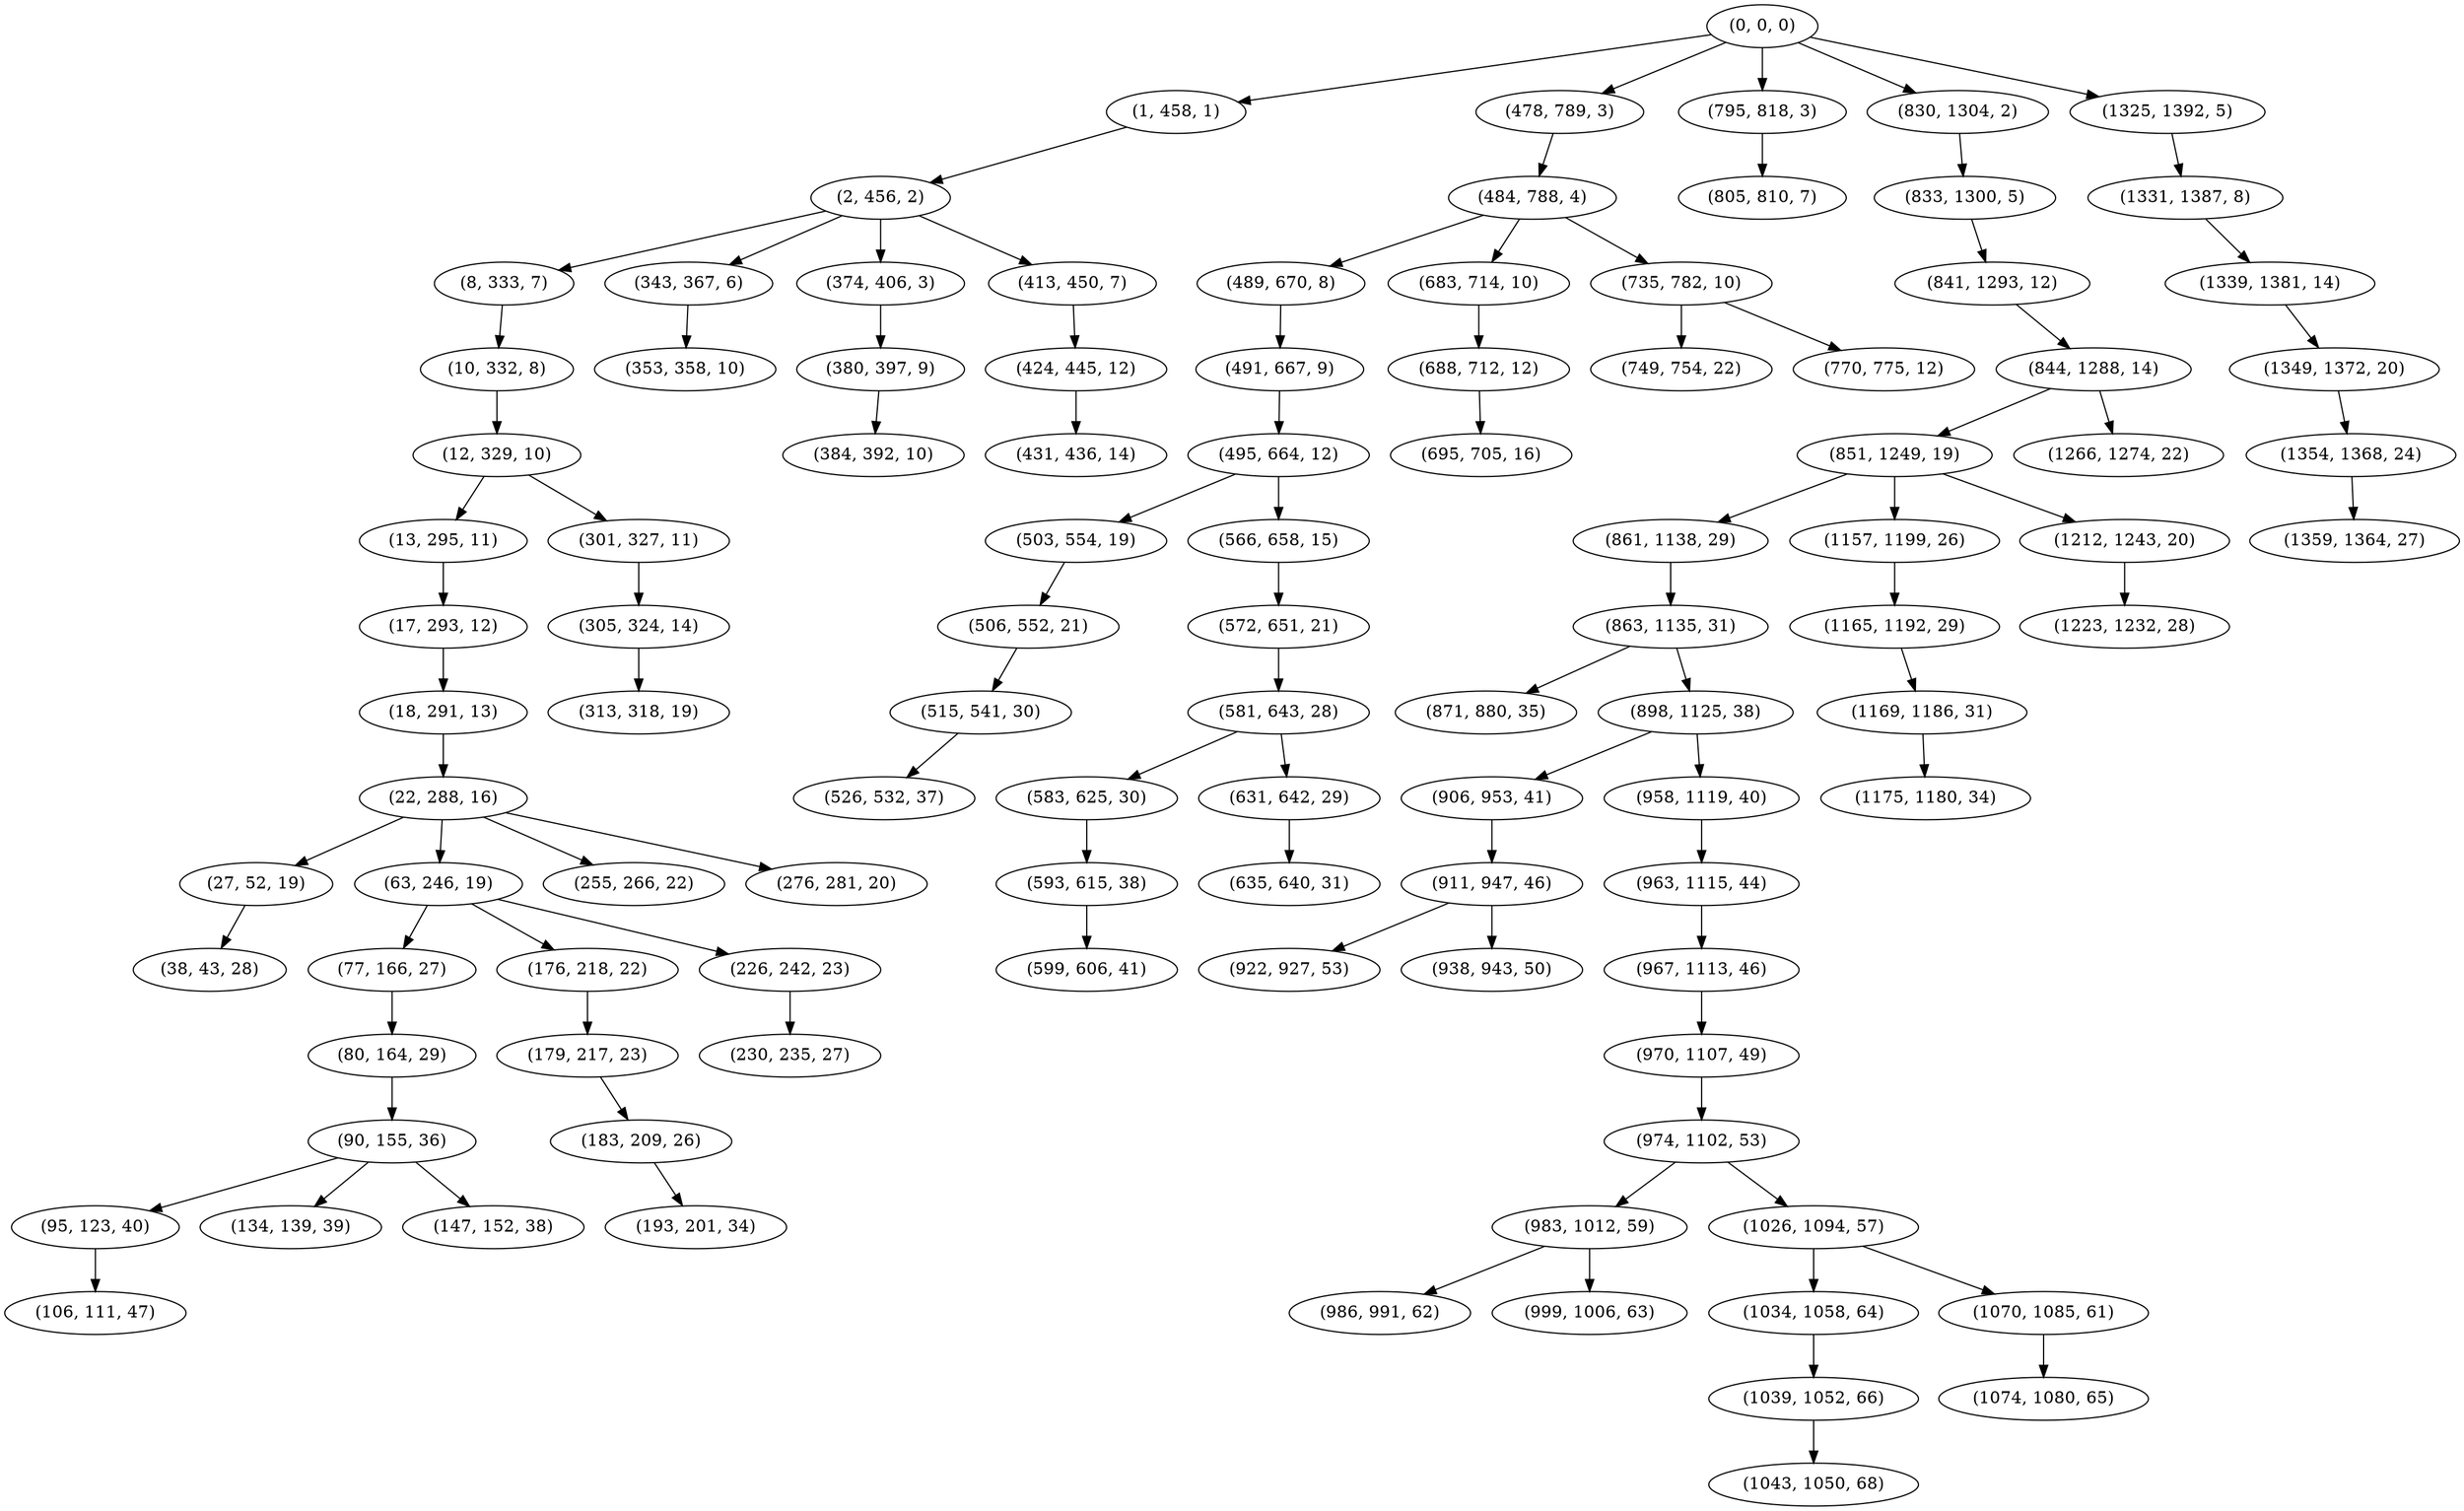 digraph tree {
    "(0, 0, 0)";
    "(1, 458, 1)";
    "(2, 456, 2)";
    "(8, 333, 7)";
    "(10, 332, 8)";
    "(12, 329, 10)";
    "(13, 295, 11)";
    "(17, 293, 12)";
    "(18, 291, 13)";
    "(22, 288, 16)";
    "(27, 52, 19)";
    "(38, 43, 28)";
    "(63, 246, 19)";
    "(77, 166, 27)";
    "(80, 164, 29)";
    "(90, 155, 36)";
    "(95, 123, 40)";
    "(106, 111, 47)";
    "(134, 139, 39)";
    "(147, 152, 38)";
    "(176, 218, 22)";
    "(179, 217, 23)";
    "(183, 209, 26)";
    "(193, 201, 34)";
    "(226, 242, 23)";
    "(230, 235, 27)";
    "(255, 266, 22)";
    "(276, 281, 20)";
    "(301, 327, 11)";
    "(305, 324, 14)";
    "(313, 318, 19)";
    "(343, 367, 6)";
    "(353, 358, 10)";
    "(374, 406, 3)";
    "(380, 397, 9)";
    "(384, 392, 10)";
    "(413, 450, 7)";
    "(424, 445, 12)";
    "(431, 436, 14)";
    "(478, 789, 3)";
    "(484, 788, 4)";
    "(489, 670, 8)";
    "(491, 667, 9)";
    "(495, 664, 12)";
    "(503, 554, 19)";
    "(506, 552, 21)";
    "(515, 541, 30)";
    "(526, 532, 37)";
    "(566, 658, 15)";
    "(572, 651, 21)";
    "(581, 643, 28)";
    "(583, 625, 30)";
    "(593, 615, 38)";
    "(599, 606, 41)";
    "(631, 642, 29)";
    "(635, 640, 31)";
    "(683, 714, 10)";
    "(688, 712, 12)";
    "(695, 705, 16)";
    "(735, 782, 10)";
    "(749, 754, 22)";
    "(770, 775, 12)";
    "(795, 818, 3)";
    "(805, 810, 7)";
    "(830, 1304, 2)";
    "(833, 1300, 5)";
    "(841, 1293, 12)";
    "(844, 1288, 14)";
    "(851, 1249, 19)";
    "(861, 1138, 29)";
    "(863, 1135, 31)";
    "(871, 880, 35)";
    "(898, 1125, 38)";
    "(906, 953, 41)";
    "(911, 947, 46)";
    "(922, 927, 53)";
    "(938, 943, 50)";
    "(958, 1119, 40)";
    "(963, 1115, 44)";
    "(967, 1113, 46)";
    "(970, 1107, 49)";
    "(974, 1102, 53)";
    "(983, 1012, 59)";
    "(986, 991, 62)";
    "(999, 1006, 63)";
    "(1026, 1094, 57)";
    "(1034, 1058, 64)";
    "(1039, 1052, 66)";
    "(1043, 1050, 68)";
    "(1070, 1085, 61)";
    "(1074, 1080, 65)";
    "(1157, 1199, 26)";
    "(1165, 1192, 29)";
    "(1169, 1186, 31)";
    "(1175, 1180, 34)";
    "(1212, 1243, 20)";
    "(1223, 1232, 28)";
    "(1266, 1274, 22)";
    "(1325, 1392, 5)";
    "(1331, 1387, 8)";
    "(1339, 1381, 14)";
    "(1349, 1372, 20)";
    "(1354, 1368, 24)";
    "(1359, 1364, 27)";
    "(0, 0, 0)" -> "(1, 458, 1)";
    "(0, 0, 0)" -> "(478, 789, 3)";
    "(0, 0, 0)" -> "(795, 818, 3)";
    "(0, 0, 0)" -> "(830, 1304, 2)";
    "(0, 0, 0)" -> "(1325, 1392, 5)";
    "(1, 458, 1)" -> "(2, 456, 2)";
    "(2, 456, 2)" -> "(8, 333, 7)";
    "(2, 456, 2)" -> "(343, 367, 6)";
    "(2, 456, 2)" -> "(374, 406, 3)";
    "(2, 456, 2)" -> "(413, 450, 7)";
    "(8, 333, 7)" -> "(10, 332, 8)";
    "(10, 332, 8)" -> "(12, 329, 10)";
    "(12, 329, 10)" -> "(13, 295, 11)";
    "(12, 329, 10)" -> "(301, 327, 11)";
    "(13, 295, 11)" -> "(17, 293, 12)";
    "(17, 293, 12)" -> "(18, 291, 13)";
    "(18, 291, 13)" -> "(22, 288, 16)";
    "(22, 288, 16)" -> "(27, 52, 19)";
    "(22, 288, 16)" -> "(63, 246, 19)";
    "(22, 288, 16)" -> "(255, 266, 22)";
    "(22, 288, 16)" -> "(276, 281, 20)";
    "(27, 52, 19)" -> "(38, 43, 28)";
    "(63, 246, 19)" -> "(77, 166, 27)";
    "(63, 246, 19)" -> "(176, 218, 22)";
    "(63, 246, 19)" -> "(226, 242, 23)";
    "(77, 166, 27)" -> "(80, 164, 29)";
    "(80, 164, 29)" -> "(90, 155, 36)";
    "(90, 155, 36)" -> "(95, 123, 40)";
    "(90, 155, 36)" -> "(134, 139, 39)";
    "(90, 155, 36)" -> "(147, 152, 38)";
    "(95, 123, 40)" -> "(106, 111, 47)";
    "(176, 218, 22)" -> "(179, 217, 23)";
    "(179, 217, 23)" -> "(183, 209, 26)";
    "(183, 209, 26)" -> "(193, 201, 34)";
    "(226, 242, 23)" -> "(230, 235, 27)";
    "(301, 327, 11)" -> "(305, 324, 14)";
    "(305, 324, 14)" -> "(313, 318, 19)";
    "(343, 367, 6)" -> "(353, 358, 10)";
    "(374, 406, 3)" -> "(380, 397, 9)";
    "(380, 397, 9)" -> "(384, 392, 10)";
    "(413, 450, 7)" -> "(424, 445, 12)";
    "(424, 445, 12)" -> "(431, 436, 14)";
    "(478, 789, 3)" -> "(484, 788, 4)";
    "(484, 788, 4)" -> "(489, 670, 8)";
    "(484, 788, 4)" -> "(683, 714, 10)";
    "(484, 788, 4)" -> "(735, 782, 10)";
    "(489, 670, 8)" -> "(491, 667, 9)";
    "(491, 667, 9)" -> "(495, 664, 12)";
    "(495, 664, 12)" -> "(503, 554, 19)";
    "(495, 664, 12)" -> "(566, 658, 15)";
    "(503, 554, 19)" -> "(506, 552, 21)";
    "(506, 552, 21)" -> "(515, 541, 30)";
    "(515, 541, 30)" -> "(526, 532, 37)";
    "(566, 658, 15)" -> "(572, 651, 21)";
    "(572, 651, 21)" -> "(581, 643, 28)";
    "(581, 643, 28)" -> "(583, 625, 30)";
    "(581, 643, 28)" -> "(631, 642, 29)";
    "(583, 625, 30)" -> "(593, 615, 38)";
    "(593, 615, 38)" -> "(599, 606, 41)";
    "(631, 642, 29)" -> "(635, 640, 31)";
    "(683, 714, 10)" -> "(688, 712, 12)";
    "(688, 712, 12)" -> "(695, 705, 16)";
    "(735, 782, 10)" -> "(749, 754, 22)";
    "(735, 782, 10)" -> "(770, 775, 12)";
    "(795, 818, 3)" -> "(805, 810, 7)";
    "(830, 1304, 2)" -> "(833, 1300, 5)";
    "(833, 1300, 5)" -> "(841, 1293, 12)";
    "(841, 1293, 12)" -> "(844, 1288, 14)";
    "(844, 1288, 14)" -> "(851, 1249, 19)";
    "(844, 1288, 14)" -> "(1266, 1274, 22)";
    "(851, 1249, 19)" -> "(861, 1138, 29)";
    "(851, 1249, 19)" -> "(1157, 1199, 26)";
    "(851, 1249, 19)" -> "(1212, 1243, 20)";
    "(861, 1138, 29)" -> "(863, 1135, 31)";
    "(863, 1135, 31)" -> "(871, 880, 35)";
    "(863, 1135, 31)" -> "(898, 1125, 38)";
    "(898, 1125, 38)" -> "(906, 953, 41)";
    "(898, 1125, 38)" -> "(958, 1119, 40)";
    "(906, 953, 41)" -> "(911, 947, 46)";
    "(911, 947, 46)" -> "(922, 927, 53)";
    "(911, 947, 46)" -> "(938, 943, 50)";
    "(958, 1119, 40)" -> "(963, 1115, 44)";
    "(963, 1115, 44)" -> "(967, 1113, 46)";
    "(967, 1113, 46)" -> "(970, 1107, 49)";
    "(970, 1107, 49)" -> "(974, 1102, 53)";
    "(974, 1102, 53)" -> "(983, 1012, 59)";
    "(974, 1102, 53)" -> "(1026, 1094, 57)";
    "(983, 1012, 59)" -> "(986, 991, 62)";
    "(983, 1012, 59)" -> "(999, 1006, 63)";
    "(1026, 1094, 57)" -> "(1034, 1058, 64)";
    "(1026, 1094, 57)" -> "(1070, 1085, 61)";
    "(1034, 1058, 64)" -> "(1039, 1052, 66)";
    "(1039, 1052, 66)" -> "(1043, 1050, 68)";
    "(1070, 1085, 61)" -> "(1074, 1080, 65)";
    "(1157, 1199, 26)" -> "(1165, 1192, 29)";
    "(1165, 1192, 29)" -> "(1169, 1186, 31)";
    "(1169, 1186, 31)" -> "(1175, 1180, 34)";
    "(1212, 1243, 20)" -> "(1223, 1232, 28)";
    "(1325, 1392, 5)" -> "(1331, 1387, 8)";
    "(1331, 1387, 8)" -> "(1339, 1381, 14)";
    "(1339, 1381, 14)" -> "(1349, 1372, 20)";
    "(1349, 1372, 20)" -> "(1354, 1368, 24)";
    "(1354, 1368, 24)" -> "(1359, 1364, 27)";
}
